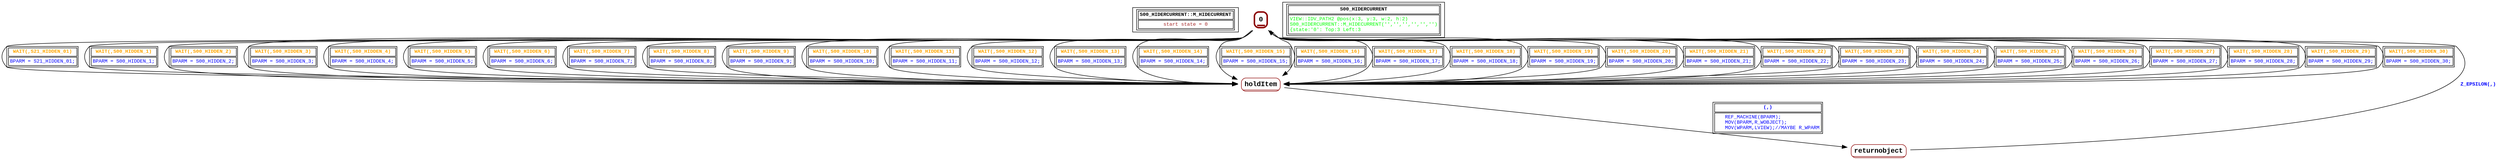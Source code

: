 digraph Automaton {
 fontname="Courier New"
	node [shape=oval, fontname="Courier New"];
	filename[shape = record, fontsize=10, label=< <table border="1"><tr><td><b>S00_HIDERCURRENT::M_HIDECURRENT<br align="left"/></b></td></tr>
<tr><td><font point-size="10" color ="brown">start state = 0<br align="left"/></font></td></tr></table>>
];
	0[shape = none, fontsize=14, label=< <table border="3" color="darkred" style="rounded"><tr><td sides="b"><b>0<br align="left"/></b></td></tr>
</table>>];
"0" -> "holdItem" [fontcolor=orange,fontsize=10,fontname="Courier New", label=< <table border="1"><tr><td><b>WAIT(,S21_HIDDEN_01)<br align="left"/></b></td></tr>
<tr><td><font point-size="10" color ="blue">BPARM = S21_HIDDEN_01;<br align="left"/></font></td></tr></table>>
];
"0" -> "holdItem" [fontcolor=orange,fontsize=10,fontname="Courier New", label=< <table border="1"><tr><td><b>WAIT(,S00_HIDDEN_1)<br align="left"/></b></td></tr>
<tr><td><font point-size="10" color ="blue">BPARM = S00_HIDDEN_1;<br align="left"/></font></td></tr></table>>
];
"0" -> "holdItem" [fontcolor=orange,fontsize=10,fontname="Courier New", label=< <table border="1"><tr><td><b>WAIT(,S00_HIDDEN_2)<br align="left"/></b></td></tr>
<tr><td><font point-size="10" color ="blue">BPARM = S00_HIDDEN_2;<br align="left"/></font></td></tr></table>>
];
"0" -> "holdItem" [fontcolor=orange,fontsize=10,fontname="Courier New", label=< <table border="1"><tr><td><b>WAIT(,S00_HIDDEN_3)<br align="left"/></b></td></tr>
<tr><td><font point-size="10" color ="blue">BPARM = S00_HIDDEN_3;<br align="left"/></font></td></tr></table>>
];
"0" -> "holdItem" [fontcolor=orange,fontsize=10,fontname="Courier New", label=< <table border="1"><tr><td><b>WAIT(,S00_HIDDEN_4)<br align="left"/></b></td></tr>
<tr><td><font point-size="10" color ="blue">BPARM = S00_HIDDEN_4;<br align="left"/></font></td></tr></table>>
];
"0" -> "holdItem" [fontcolor=orange,fontsize=10,fontname="Courier New", label=< <table border="1"><tr><td><b>WAIT(,S00_HIDDEN_5)<br align="left"/></b></td></tr>
<tr><td><font point-size="10" color ="blue">BPARM = S00_HIDDEN_5;<br align="left"/></font></td></tr></table>>
];
"0" -> "holdItem" [fontcolor=orange,fontsize=10,fontname="Courier New", label=< <table border="1"><tr><td><b>WAIT(,S00_HIDDEN_6)<br align="left"/></b></td></tr>
<tr><td><font point-size="10" color ="blue">BPARM = S00_HIDDEN_6;<br align="left"/></font></td></tr></table>>
];
"0" -> "holdItem" [fontcolor=orange,fontsize=10,fontname="Courier New", label=< <table border="1"><tr><td><b>WAIT(,S00_HIDDEN_7)<br align="left"/></b></td></tr>
<tr><td><font point-size="10" color ="blue">BPARM = S00_HIDDEN_7;<br align="left"/></font></td></tr></table>>
];
"0" -> "holdItem" [fontcolor=orange,fontsize=10,fontname="Courier New", label=< <table border="1"><tr><td><b>WAIT(,S00_HIDDEN_8)<br align="left"/></b></td></tr>
<tr><td><font point-size="10" color ="blue">BPARM = S00_HIDDEN_8;<br align="left"/></font></td></tr></table>>
];
"0" -> "holdItem" [fontcolor=orange,fontsize=10,fontname="Courier New", label=< <table border="1"><tr><td><b>WAIT(,S00_HIDDEN_9)<br align="left"/></b></td></tr>
<tr><td><font point-size="10" color ="blue">BPARM = S00_HIDDEN_9;<br align="left"/></font></td></tr></table>>
];
"0" -> "holdItem" [fontcolor=orange,fontsize=10,fontname="Courier New", label=< <table border="1"><tr><td><b>WAIT(,S00_HIDDEN_10)<br align="left"/></b></td></tr>
<tr><td><font point-size="10" color ="blue">BPARM = S00_HIDDEN_10;<br align="left"/></font></td></tr></table>>
];
"0" -> "holdItem" [fontcolor=orange,fontsize=10,fontname="Courier New", label=< <table border="1"><tr><td><b>WAIT(,S00_HIDDEN_11)<br align="left"/></b></td></tr>
<tr><td><font point-size="10" color ="blue">BPARM = S00_HIDDEN_11;<br align="left"/></font></td></tr></table>>
];
"0" -> "holdItem" [fontcolor=orange,fontsize=10,fontname="Courier New", label=< <table border="1"><tr><td><b>WAIT(,S00_HIDDEN_12)<br align="left"/></b></td></tr>
<tr><td><font point-size="10" color ="blue">BPARM = S00_HIDDEN_12;<br align="left"/></font></td></tr></table>>
];
"0" -> "holdItem" [fontcolor=orange,fontsize=10,fontname="Courier New", label=< <table border="1"><tr><td><b>WAIT(,S00_HIDDEN_13)<br align="left"/></b></td></tr>
<tr><td><font point-size="10" color ="blue">BPARM = S00_HIDDEN_13;<br align="left"/></font></td></tr></table>>
];
"0" -> "holdItem" [fontcolor=orange,fontsize=10,fontname="Courier New", label=< <table border="1"><tr><td><b>WAIT(,S00_HIDDEN_14)<br align="left"/></b></td></tr>
<tr><td><font point-size="10" color ="blue">BPARM = S00_HIDDEN_14;<br align="left"/></font></td></tr></table>>
];
"0" -> "holdItem" [fontcolor=orange,fontsize=10,fontname="Courier New", label=< <table border="1"><tr><td><b>WAIT(,S00_HIDDEN_15)<br align="left"/></b></td></tr>
<tr><td><font point-size="10" color ="blue">BPARM = S00_HIDDEN_15;<br align="left"/></font></td></tr></table>>
];
"0" -> "holdItem" [fontcolor=orange,fontsize=10,fontname="Courier New", label=< <table border="1"><tr><td><b>WAIT(,S00_HIDDEN_16)<br align="left"/></b></td></tr>
<tr><td><font point-size="10" color ="blue">BPARM = S00_HIDDEN_16;<br align="left"/></font></td></tr></table>>
];
"0" -> "holdItem" [fontcolor=orange,fontsize=10,fontname="Courier New", label=< <table border="1"><tr><td><b>WAIT(,S00_HIDDEN_17)<br align="left"/></b></td></tr>
<tr><td><font point-size="10" color ="blue">BPARM = S00_HIDDEN_17;<br align="left"/></font></td></tr></table>>
];
"0" -> "holdItem" [fontcolor=orange,fontsize=10,fontname="Courier New", label=< <table border="1"><tr><td><b>WAIT(,S00_HIDDEN_18)<br align="left"/></b></td></tr>
<tr><td><font point-size="10" color ="blue">BPARM = S00_HIDDEN_18;<br align="left"/></font></td></tr></table>>
];
"0" -> "holdItem" [fontcolor=orange,fontsize=10,fontname="Courier New", label=< <table border="1"><tr><td><b>WAIT(,S00_HIDDEN_19)<br align="left"/></b></td></tr>
<tr><td><font point-size="10" color ="blue">BPARM = S00_HIDDEN_19;<br align="left"/></font></td></tr></table>>
];
"0" -> "holdItem" [fontcolor=orange,fontsize=10,fontname="Courier New", label=< <table border="1"><tr><td><b>WAIT(,S00_HIDDEN_20)<br align="left"/></b></td></tr>
<tr><td><font point-size="10" color ="blue">BPARM = S00_HIDDEN_20;<br align="left"/></font></td></tr></table>>
];
"0" -> "holdItem" [fontcolor=orange,fontsize=10,fontname="Courier New", label=< <table border="1"><tr><td><b>WAIT(,S00_HIDDEN_21)<br align="left"/></b></td></tr>
<tr><td><font point-size="10" color ="blue">BPARM = S00_HIDDEN_21;<br align="left"/></font></td></tr></table>>
];
"0" -> "holdItem" [fontcolor=orange,fontsize=10,fontname="Courier New", label=< <table border="1"><tr><td><b>WAIT(,S00_HIDDEN_22)<br align="left"/></b></td></tr>
<tr><td><font point-size="10" color ="blue">BPARM = S00_HIDDEN_22;<br align="left"/></font></td></tr></table>>
];
"0" -> "holdItem" [fontcolor=orange,fontsize=10,fontname="Courier New", label=< <table border="1"><tr><td><b>WAIT(,S00_HIDDEN_23)<br align="left"/></b></td></tr>
<tr><td><font point-size="10" color ="blue">BPARM = S00_HIDDEN_23;<br align="left"/></font></td></tr></table>>
];
"0" -> "holdItem" [fontcolor=orange,fontsize=10,fontname="Courier New", label=< <table border="1"><tr><td><b>WAIT(,S00_HIDDEN_24)<br align="left"/></b></td></tr>
<tr><td><font point-size="10" color ="blue">BPARM = S00_HIDDEN_24;<br align="left"/></font></td></tr></table>>
];
"0" -> "holdItem" [fontcolor=orange,fontsize=10,fontname="Courier New", label=< <table border="1"><tr><td><b>WAIT(,S00_HIDDEN_25)<br align="left"/></b></td></tr>
<tr><td><font point-size="10" color ="blue">BPARM = S00_HIDDEN_25;<br align="left"/></font></td></tr></table>>
];
"0" -> "holdItem" [fontcolor=orange,fontsize=10,fontname="Courier New", label=< <table border="1"><tr><td><b>WAIT(,S00_HIDDEN_26)<br align="left"/></b></td></tr>
<tr><td><font point-size="10" color ="blue">BPARM = S00_HIDDEN_26;<br align="left"/></font></td></tr></table>>
];
"0" -> "holdItem" [fontcolor=orange,fontsize=10,fontname="Courier New", label=< <table border="1"><tr><td><b>WAIT(,S00_HIDDEN_27)<br align="left"/></b></td></tr>
<tr><td><font point-size="10" color ="blue">BPARM = S00_HIDDEN_27;<br align="left"/></font></td></tr></table>>
];
"0" -> "holdItem" [fontcolor=orange,fontsize=10,fontname="Courier New", label=< <table border="1"><tr><td><b>WAIT(,S00_HIDDEN_28)<br align="left"/></b></td></tr>
<tr><td><font point-size="10" color ="blue">BPARM = S00_HIDDEN_28;<br align="left"/></font></td></tr></table>>
];
"0" -> "holdItem" [fontcolor=orange,fontsize=10,fontname="Courier New", label=< <table border="1"><tr><td><b>WAIT(,S00_HIDDEN_29)<br align="left"/></b></td></tr>
<tr><td><font point-size="10" color ="blue">BPARM = S00_HIDDEN_29;<br align="left"/></font></td></tr></table>>
];
"0" -> "holdItem" [fontcolor=orange,fontsize=10,fontname="Courier New", label=< <table border="1"><tr><td><b>WAIT(,S00_HIDDEN_30)<br align="left"/></b></td></tr>
<tr><td><font point-size="10" color ="blue">BPARM = S00_HIDDEN_30;<br align="left"/></font></td></tr></table>>
];
	holdItem[shape = none, fontsize=14, label=< <table border="1" color="darkred" style="rounded"><tr><td sides="b"><b>holdItem<br align="left"/></b></td></tr>
</table>>];
"holdItem" -> "returnobject" [fontcolor=blue,fontsize=10,fontname="Courier New", label=< <table border="1"><tr><td><b>(,)<br align="left"/></b></td></tr>
<tr><td><font point-size="10" color ="blue">   REF_MACHINE(BPARM);<br align="left"/>   MOV(BPARM,R_WOBJECT);<br align="left"/>   MOV(WPARM,LVIEW);//MAYBE R_WPARM<br align="left"/></font></td></tr></table>>
];
	returnobject[shape = none, fontsize=14, label=< <table border="1" color="darkred" style="rounded"><tr><td sides="b"><b>returnobject<br align="left"/></b></td></tr>
</table>>];
"returnobject" -> "0" [fontcolor=blue,fontsize=10,fontname="Courier New", label=< <table border="0"><tr><td><b>Z_EPSILON(,)<br align="left"/></b></td></tr>
</table>>
];
	status[shape = record, fontsize=10, label=< <table border="1"><tr><td><b>S00_HIDERCURRENT<br align="left"/></b></td></tr>
<tr><td><font point-size="10" color ="green">VIEW::IDV_PATH2 @pos(x:3, y:3, w:2, h:2)<br align="left"/>S00_HIDERCURRENT::M_HIDECURRENT(&apos;&apos;,&apos;&apos;,&apos;&apos;,&apos;&apos;,&apos;&apos;,&apos;&apos;)<br align="left"/>			&#123;state:&apos;0&apos;: Top:3 Left:3<br align="left"/></font></td></tr></table>>
];
}
